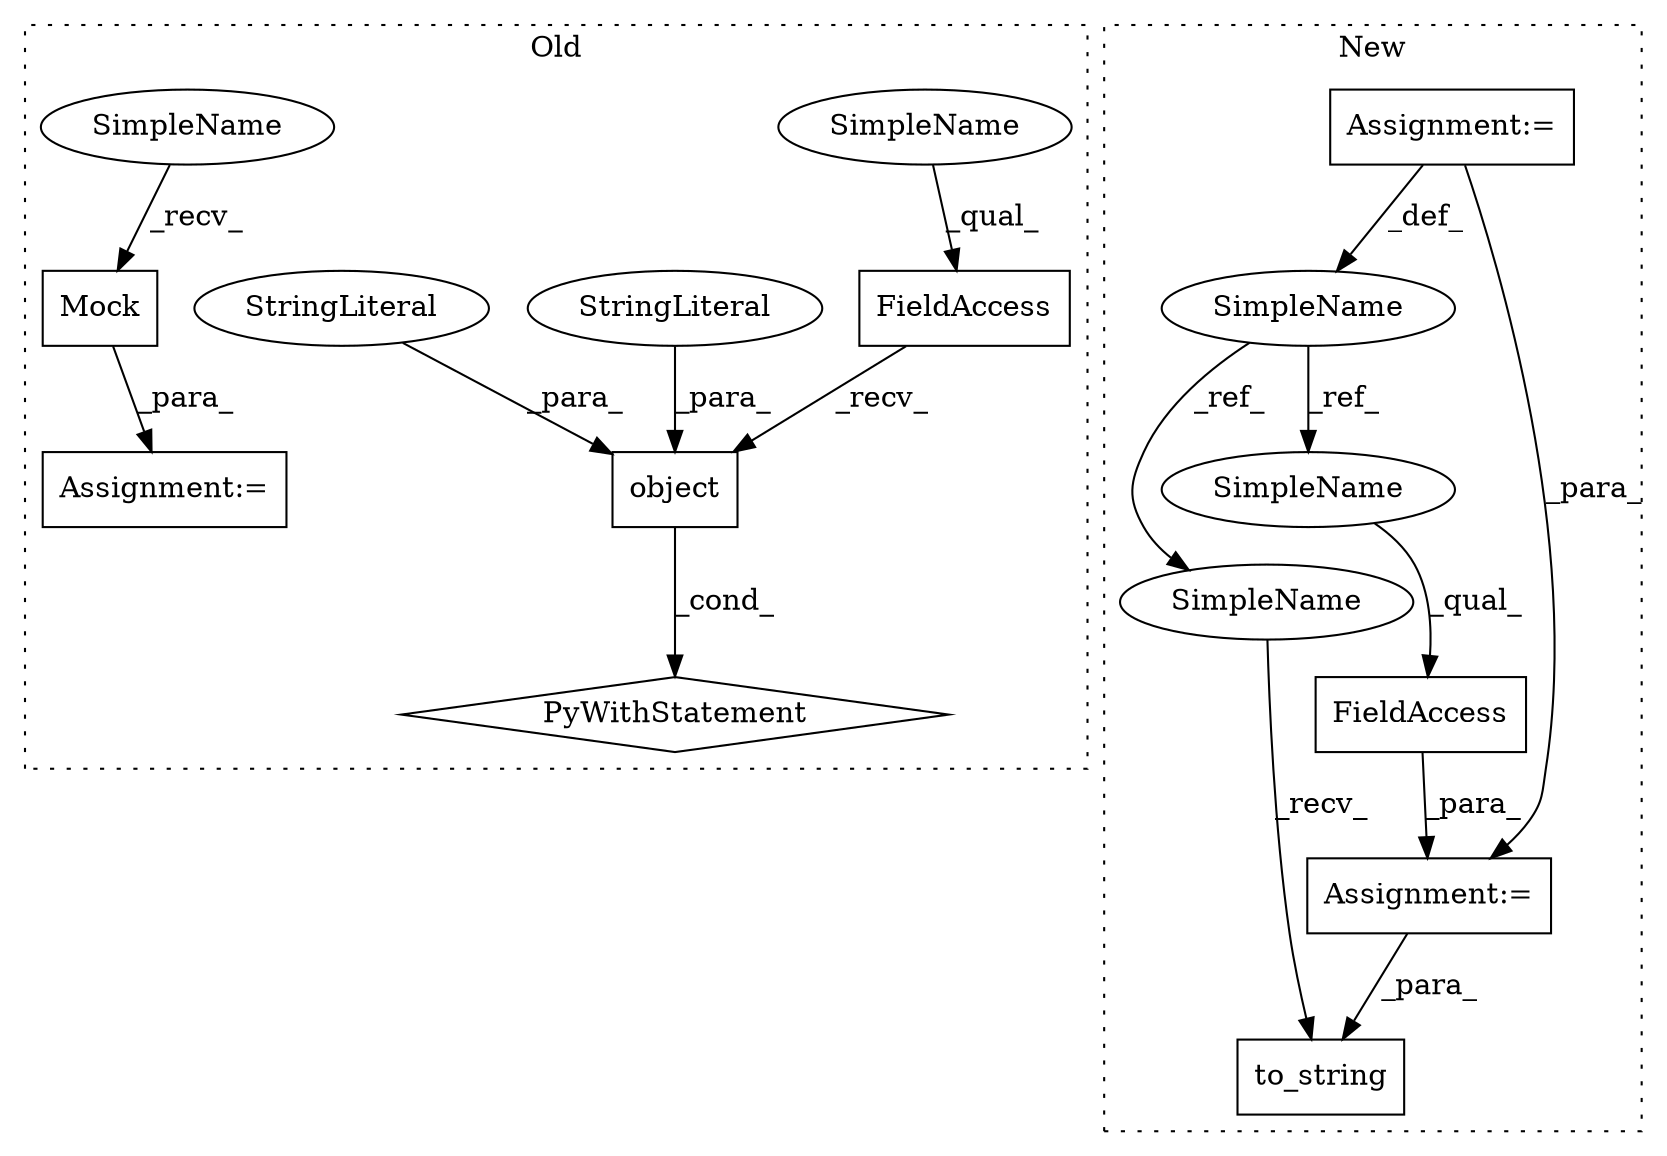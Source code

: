 digraph G {
subgraph cluster0 {
1 [label="object" a="32" s="15395,15446" l="7,1" shape="box"];
3 [label="PyWithStatement" a="104" s="15374,15447" l="10,2" shape="diamond"];
4 [label="StringLiteral" a="45" s="15413" l="11" shape="ellipse"];
5 [label="StringLiteral" a="45" s="15425" l="21" shape="ellipse"];
8 [label="FieldAccess" a="22" s="15384" l="10" shape="box"];
10 [label="Mock" a="32" s="14554" l="6" shape="box"];
12 [label="Assignment:=" a="7" s="14548" l="1" shape="box"];
13 [label="SimpleName" a="42" s="14549" l="4" shape="ellipse"];
14 [label="SimpleName" a="42" s="15384" l="4" shape="ellipse"];
label = "Old";
style="dotted";
}
subgraph cluster1 {
2 [label="to_string" a="32" s="14346,14367" l="10,1" shape="box"];
6 [label="SimpleName" a="42" s="12898" l="10" shape="ellipse"];
7 [label="FieldAccess" a="22" s="14096" l="14" shape="box"];
9 [label="Assignment:=" a="7" s="12898" l="10" shape="box"];
11 [label="Assignment:=" a="7" s="14095" l="1" shape="box"];
15 [label="SimpleName" a="42" s="14096" l="10" shape="ellipse"];
16 [label="SimpleName" a="42" s="14335" l="10" shape="ellipse"];
label = "New";
style="dotted";
}
1 -> 3 [label="_cond_"];
4 -> 1 [label="_para_"];
5 -> 1 [label="_para_"];
6 -> 15 [label="_ref_"];
6 -> 16 [label="_ref_"];
7 -> 11 [label="_para_"];
8 -> 1 [label="_recv_"];
9 -> 11 [label="_para_"];
9 -> 6 [label="_def_"];
10 -> 12 [label="_para_"];
11 -> 2 [label="_para_"];
13 -> 10 [label="_recv_"];
14 -> 8 [label="_qual_"];
15 -> 7 [label="_qual_"];
16 -> 2 [label="_recv_"];
}